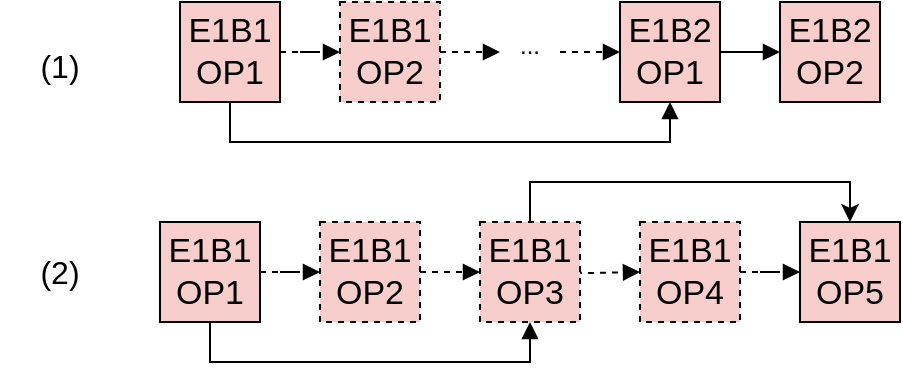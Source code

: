 <mxfile version="24.5.2" type="github">
  <diagram name="第 1 页" id="wWWji1S4WTed1VP1iQNv">
    <mxGraphModel dx="556" dy="315" grid="1" gridSize="10" guides="1" tooltips="1" connect="1" arrows="1" fold="1" page="1" pageScale="1" pageWidth="827" pageHeight="1169" math="0" shadow="0">
      <root>
        <mxCell id="0" />
        <mxCell id="1" parent="0" />
        <mxCell id="07GPoM1qew-r4MaV3AXR-7" style="edgeStyle=orthogonalEdgeStyle;rounded=0;orthogonalLoop=1;jettySize=auto;html=1;entryX=0;entryY=0.5;entryDx=0;entryDy=0;endArrow=block;endFill=1;dashed=1;" edge="1" parent="1" source="07GPoM1qew-r4MaV3AXR-2" target="07GPoM1qew-r4MaV3AXR-3">
          <mxGeometry relative="1" as="geometry" />
        </mxCell>
        <mxCell id="07GPoM1qew-r4MaV3AXR-12" style="edgeStyle=orthogonalEdgeStyle;rounded=0;orthogonalLoop=1;jettySize=auto;html=1;entryX=0.5;entryY=1;entryDx=0;entryDy=0;exitX=0.5;exitY=1;exitDx=0;exitDy=0;endArrow=block;endFill=1;" edge="1" parent="1" source="07GPoM1qew-r4MaV3AXR-2" target="07GPoM1qew-r4MaV3AXR-5">
          <mxGeometry relative="1" as="geometry" />
        </mxCell>
        <mxCell id="07GPoM1qew-r4MaV3AXR-2" value="&lt;font style=&quot;font-size: 17px;&quot;&gt;E1B1&lt;/font&gt;&lt;div&gt;&lt;span style=&quot;font-size: 17px;&quot;&gt;OP1&lt;/span&gt;&lt;/div&gt;" style="whiteSpace=wrap;html=1;aspect=fixed;fillColor=#F8CECC;" vertex="1" parent="1">
          <mxGeometry x="190" y="260" width="50" height="50" as="geometry" />
        </mxCell>
        <mxCell id="07GPoM1qew-r4MaV3AXR-8" style="edgeStyle=orthogonalEdgeStyle;rounded=0;orthogonalLoop=1;jettySize=auto;html=1;entryX=0;entryY=0.5;entryDx=0;entryDy=0;endArrow=block;endFill=1;dashed=1;" edge="1" parent="1" source="07GPoM1qew-r4MaV3AXR-3">
          <mxGeometry relative="1" as="geometry">
            <mxPoint x="350" y="285" as="targetPoint" />
          </mxGeometry>
        </mxCell>
        <mxCell id="07GPoM1qew-r4MaV3AXR-3" value="&lt;font style=&quot;font-size: 17px;&quot;&gt;E1B1&lt;/font&gt;&lt;div&gt;&lt;font style=&quot;font-size: 17px;&quot;&gt;OP2&lt;/font&gt;&lt;/div&gt;" style="whiteSpace=wrap;html=1;aspect=fixed;fillColor=#F8CECC;dashed=1;" vertex="1" parent="1">
          <mxGeometry x="270" y="260" width="50" height="50" as="geometry" />
        </mxCell>
        <mxCell id="07GPoM1qew-r4MaV3AXR-9" style="edgeStyle=orthogonalEdgeStyle;rounded=0;orthogonalLoop=1;jettySize=auto;html=1;entryX=0;entryY=0.5;entryDx=0;entryDy=0;endArrow=block;endFill=1;dashed=1;" edge="1" parent="1" target="07GPoM1qew-r4MaV3AXR-5">
          <mxGeometry relative="1" as="geometry">
            <mxPoint x="380" y="285" as="sourcePoint" />
          </mxGeometry>
        </mxCell>
        <mxCell id="07GPoM1qew-r4MaV3AXR-10" style="edgeStyle=orthogonalEdgeStyle;rounded=0;orthogonalLoop=1;jettySize=auto;html=1;entryX=0;entryY=0.5;entryDx=0;entryDy=0;endArrow=block;endFill=1;" edge="1" parent="1" source="07GPoM1qew-r4MaV3AXR-5" target="07GPoM1qew-r4MaV3AXR-6">
          <mxGeometry relative="1" as="geometry" />
        </mxCell>
        <mxCell id="07GPoM1qew-r4MaV3AXR-5" value="&lt;font style=&quot;font-size: 17px;&quot;&gt;E1B2&lt;/font&gt;&lt;div&gt;&lt;font style=&quot;font-size: 17px;&quot;&gt;OP1&lt;/font&gt;&lt;/div&gt;" style="whiteSpace=wrap;html=1;aspect=fixed;fillColor=#F8CECC;" vertex="1" parent="1">
          <mxGeometry x="410" y="260" width="50" height="50" as="geometry" />
        </mxCell>
        <mxCell id="07GPoM1qew-r4MaV3AXR-6" value="&lt;font style=&quot;font-size: 17px;&quot;&gt;E1B2&lt;/font&gt;&lt;div&gt;&lt;font style=&quot;font-size: 17px;&quot;&gt;OP2&lt;/font&gt;&lt;/div&gt;" style="whiteSpace=wrap;html=1;aspect=fixed;fillColor=#F8CECC;" vertex="1" parent="1">
          <mxGeometry x="490" y="260" width="50" height="50" as="geometry" />
        </mxCell>
        <mxCell id="07GPoM1qew-r4MaV3AXR-11" value="..." style="text;html=1;align=center;verticalAlign=middle;whiteSpace=wrap;rounded=0;" vertex="1" parent="1">
          <mxGeometry x="350" y="277" width="30" height="10" as="geometry" />
        </mxCell>
        <mxCell id="07GPoM1qew-r4MaV3AXR-14" value="&lt;font style=&quot;font-size: 16px;&quot;&gt;(1)&lt;/font&gt;" style="text;html=1;align=center;verticalAlign=middle;whiteSpace=wrap;rounded=0;" vertex="1" parent="1">
          <mxGeometry x="100" y="277" width="60" height="30" as="geometry" />
        </mxCell>
        <mxCell id="07GPoM1qew-r4MaV3AXR-15" value="&lt;font style=&quot;font-size: 16px;&quot;&gt;(2)&lt;/font&gt;" style="text;html=1;align=center;verticalAlign=middle;whiteSpace=wrap;rounded=0;" vertex="1" parent="1">
          <mxGeometry x="100" y="380" width="60" height="30" as="geometry" />
        </mxCell>
        <mxCell id="07GPoM1qew-r4MaV3AXR-17" style="edgeStyle=orthogonalEdgeStyle;rounded=0;orthogonalLoop=1;jettySize=auto;html=1;entryX=0.5;entryY=1;entryDx=0;entryDy=0;exitX=0.5;exitY=1;exitDx=0;exitDy=0;endArrow=block;endFill=1;" edge="1" parent="1" source="07GPoM1qew-r4MaV3AXR-18" target="07GPoM1qew-r4MaV3AXR-26">
          <mxGeometry relative="1" as="geometry" />
        </mxCell>
        <mxCell id="07GPoM1qew-r4MaV3AXR-27" style="edgeStyle=orthogonalEdgeStyle;rounded=0;orthogonalLoop=1;jettySize=auto;html=1;entryX=0;entryY=0.5;entryDx=0;entryDy=0;dashed=1;endArrow=block;endFill=1;" edge="1" parent="1" source="07GPoM1qew-r4MaV3AXR-18" target="07GPoM1qew-r4MaV3AXR-20">
          <mxGeometry relative="1" as="geometry" />
        </mxCell>
        <mxCell id="07GPoM1qew-r4MaV3AXR-18" value="&lt;font style=&quot;font-size: 17px;&quot;&gt;E1B1&lt;/font&gt;&lt;div&gt;&lt;span style=&quot;font-size: 17px;&quot;&gt;OP1&lt;/span&gt;&lt;/div&gt;" style="whiteSpace=wrap;html=1;aspect=fixed;fillColor=#F8CECC;" vertex="1" parent="1">
          <mxGeometry x="180" y="370" width="50" height="50" as="geometry" />
        </mxCell>
        <mxCell id="07GPoM1qew-r4MaV3AXR-19" style="edgeStyle=orthogonalEdgeStyle;rounded=0;orthogonalLoop=1;jettySize=auto;html=1;entryX=0;entryY=0.5;entryDx=0;entryDy=0;endArrow=block;endFill=1;dashed=1;" edge="1" parent="1" source="07GPoM1qew-r4MaV3AXR-20">
          <mxGeometry relative="1" as="geometry">
            <mxPoint x="340" y="395" as="targetPoint" />
          </mxGeometry>
        </mxCell>
        <mxCell id="07GPoM1qew-r4MaV3AXR-20" value="&lt;font style=&quot;font-size: 17px;&quot;&gt;E1B1&lt;/font&gt;&lt;div&gt;&lt;font style=&quot;font-size: 17px;&quot;&gt;OP2&lt;/font&gt;&lt;/div&gt;" style="whiteSpace=wrap;html=1;aspect=fixed;fillColor=#F8CECC;dashed=1;" vertex="1" parent="1">
          <mxGeometry x="260" y="370" width="50" height="50" as="geometry" />
        </mxCell>
        <mxCell id="07GPoM1qew-r4MaV3AXR-21" style="edgeStyle=orthogonalEdgeStyle;rounded=0;orthogonalLoop=1;jettySize=auto;html=1;entryX=0;entryY=0.5;entryDx=0;entryDy=0;endArrow=block;endFill=1;dashed=1;" edge="1" parent="1" target="07GPoM1qew-r4MaV3AXR-23">
          <mxGeometry relative="1" as="geometry">
            <mxPoint x="370" y="395" as="sourcePoint" />
          </mxGeometry>
        </mxCell>
        <mxCell id="07GPoM1qew-r4MaV3AXR-22" style="edgeStyle=orthogonalEdgeStyle;rounded=0;orthogonalLoop=1;jettySize=auto;html=1;entryX=0;entryY=0.5;entryDx=0;entryDy=0;endArrow=block;endFill=1;dashed=1;" edge="1" parent="1" source="07GPoM1qew-r4MaV3AXR-23" target="07GPoM1qew-r4MaV3AXR-24">
          <mxGeometry relative="1" as="geometry" />
        </mxCell>
        <mxCell id="07GPoM1qew-r4MaV3AXR-23" value="&lt;font style=&quot;font-size: 17px;&quot;&gt;E1B1&lt;/font&gt;&lt;div&gt;&lt;font style=&quot;font-size: 17px;&quot;&gt;OP4&lt;/font&gt;&lt;/div&gt;" style="whiteSpace=wrap;html=1;aspect=fixed;fillColor=#F8CECC;dashed=1;" vertex="1" parent="1">
          <mxGeometry x="420" y="370" width="50" height="50" as="geometry" />
        </mxCell>
        <mxCell id="07GPoM1qew-r4MaV3AXR-24" value="&lt;font style=&quot;font-size: 17px;&quot;&gt;E1B1&lt;/font&gt;&lt;div&gt;&lt;font style=&quot;font-size: 17px;&quot;&gt;OP5&lt;/font&gt;&lt;/div&gt;" style="whiteSpace=wrap;html=1;aspect=fixed;fillColor=#F8CECC;" vertex="1" parent="1">
          <mxGeometry x="500" y="370" width="50" height="50" as="geometry" />
        </mxCell>
        <mxCell id="07GPoM1qew-r4MaV3AXR-28" style="edgeStyle=orthogonalEdgeStyle;rounded=0;orthogonalLoop=1;jettySize=auto;html=1;entryX=0.5;entryY=0;entryDx=0;entryDy=0;exitX=0.5;exitY=0;exitDx=0;exitDy=0;" edge="1" parent="1" source="07GPoM1qew-r4MaV3AXR-26" target="07GPoM1qew-r4MaV3AXR-24">
          <mxGeometry relative="1" as="geometry" />
        </mxCell>
        <mxCell id="07GPoM1qew-r4MaV3AXR-26" value="&lt;font style=&quot;font-size: 17px;&quot;&gt;E1B1&lt;/font&gt;&lt;div&gt;&lt;font style=&quot;font-size: 17px;&quot;&gt;OP3&lt;/font&gt;&lt;/div&gt;" style="whiteSpace=wrap;html=1;aspect=fixed;fillColor=#F8CECC;dashed=1;" vertex="1" parent="1">
          <mxGeometry x="340" y="370" width="50" height="50" as="geometry" />
        </mxCell>
      </root>
    </mxGraphModel>
  </diagram>
</mxfile>
